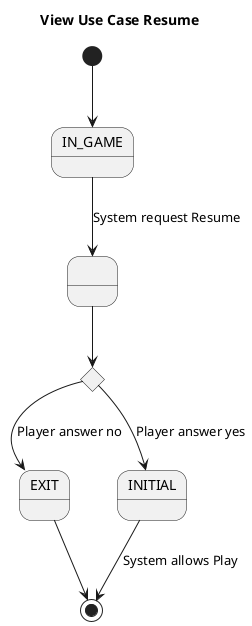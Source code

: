 @startuml ViewUseCasesResume
title View Use Case Resume
state IN_GAME
state A as " "
state EXIT
state INITIAL 
state is_resume <<choice>>

[*] --> IN_GAME
IN_GAME --> A : System request Resume
A --> is_resume 
    is_resume --> EXIT : Player answer no
    EXIT --> [*]
is_resume --> INITIAL : Player answer yes
INITIAL --> [*] : System allows Play
@enduml

